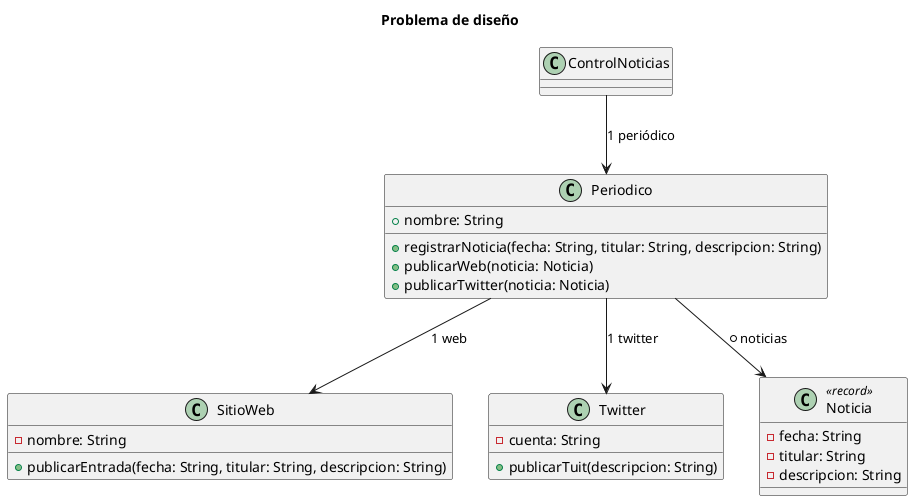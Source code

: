 @startuml

title Problema de diseño

class ControlNoticias {
}

class Periodico {
    +nombre: String
    +registrarNoticia(fecha: String, titular: String, descripcion: String)
    +publicarWeb(noticia: Noticia)
    +publicarTwitter(noticia: Noticia)
}

class SitioWeb {
    -nombre: String
    +publicarEntrada(fecha: String, titular: String, descripcion: String)
}

class Twitter {
    -cuenta: String
    +publicarTuit(descripcion: String)
}

class Noticia <<record>> {
    -fecha: String
    -titular: String
    -descripcion: String
}

ControlNoticias --> Periodico : 1 periódico
Periodico --> SitioWeb : 1 web
Periodico --> Noticia : * noticias
Periodico --> Twitter : 1 twitter

@enduml
